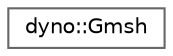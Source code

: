 digraph "Graphical Class Hierarchy"
{
 // LATEX_PDF_SIZE
  bgcolor="transparent";
  edge [fontname=Helvetica,fontsize=10,labelfontname=Helvetica,labelfontsize=10];
  node [fontname=Helvetica,fontsize=10,shape=box,height=0.2,width=0.4];
  rankdir="LR";
  Node0 [id="Node000000",label="dyno::Gmsh",height=0.2,width=0.4,color="grey40", fillcolor="white", style="filled",URL="$classdyno_1_1_gmsh.html",tooltip=" "];
}
